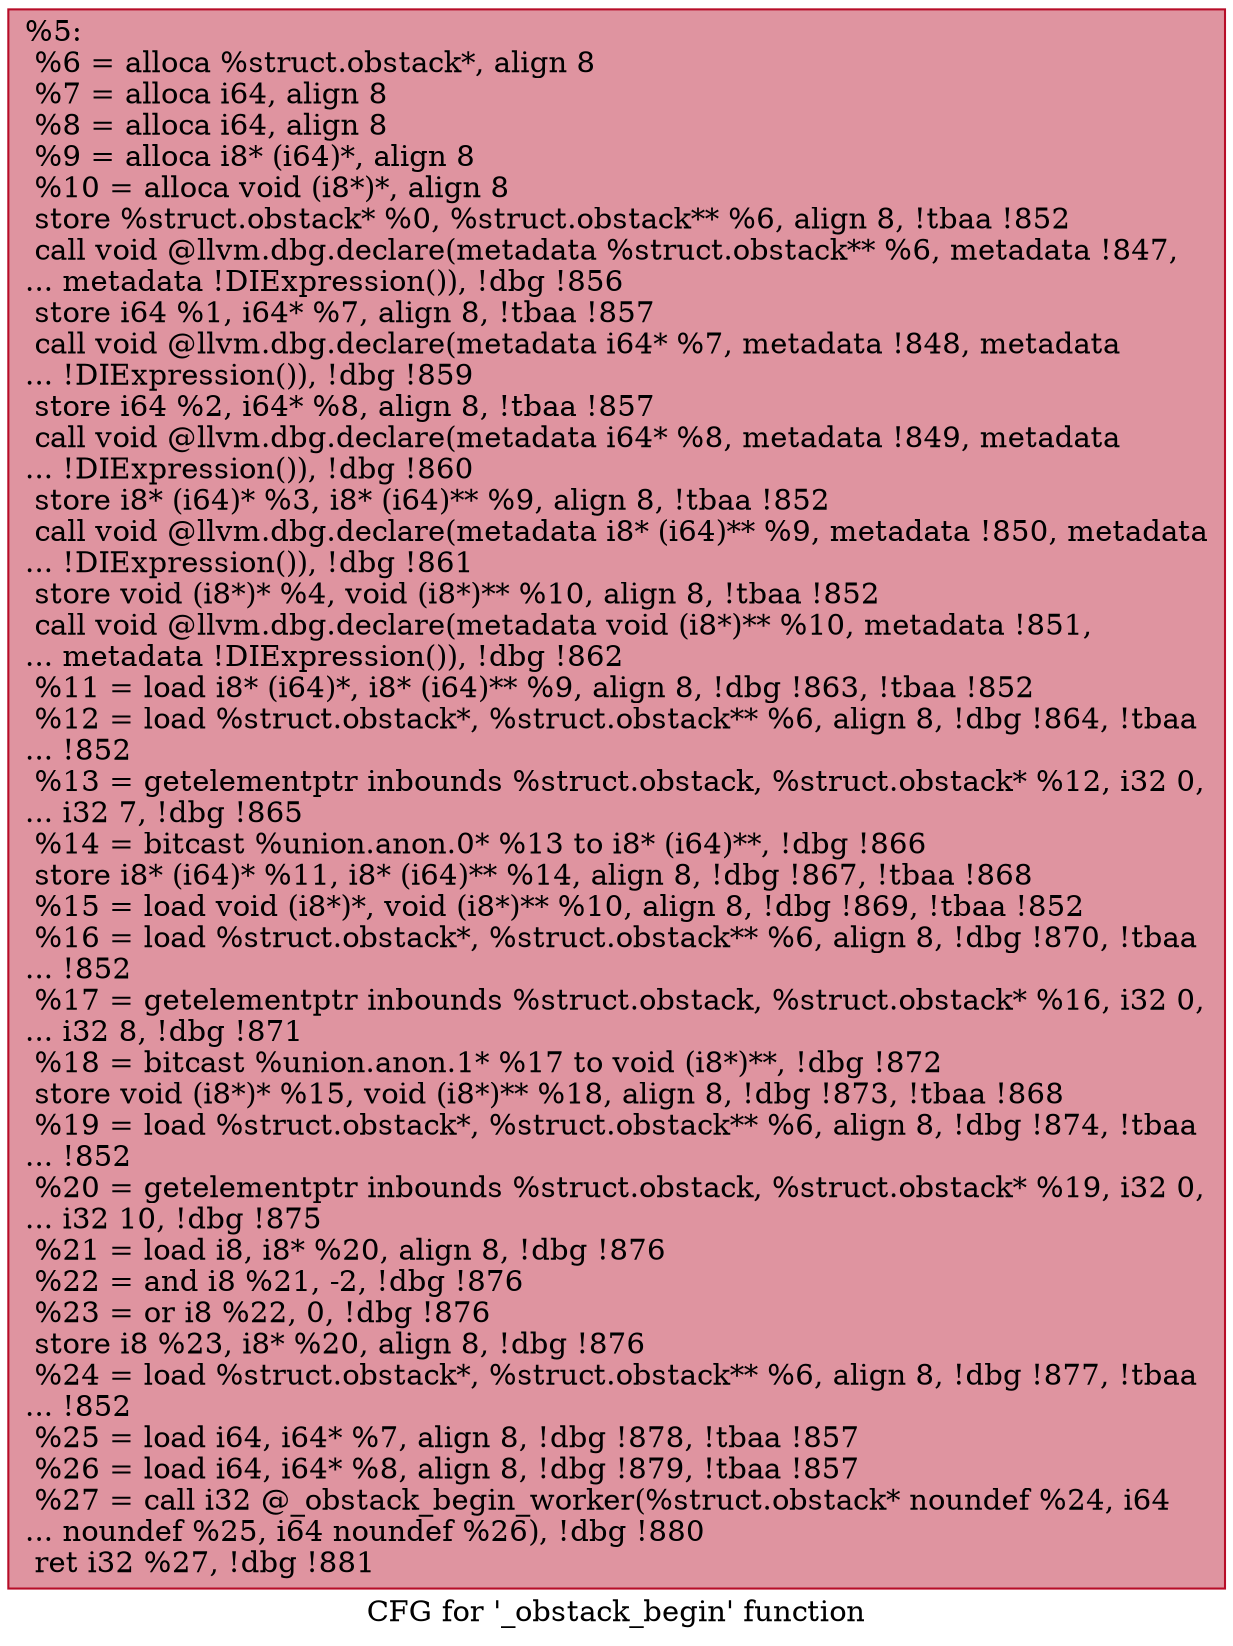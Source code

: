 digraph "CFG for '_obstack_begin' function" {
	label="CFG for '_obstack_begin' function";

	Node0x23c09e0 [shape=record,color="#b70d28ff", style=filled, fillcolor="#b70d2870",label="{%5:\l  %6 = alloca %struct.obstack*, align 8\l  %7 = alloca i64, align 8\l  %8 = alloca i64, align 8\l  %9 = alloca i8* (i64)*, align 8\l  %10 = alloca void (i8*)*, align 8\l  store %struct.obstack* %0, %struct.obstack** %6, align 8, !tbaa !852\l  call void @llvm.dbg.declare(metadata %struct.obstack** %6, metadata !847,\l... metadata !DIExpression()), !dbg !856\l  store i64 %1, i64* %7, align 8, !tbaa !857\l  call void @llvm.dbg.declare(metadata i64* %7, metadata !848, metadata\l... !DIExpression()), !dbg !859\l  store i64 %2, i64* %8, align 8, !tbaa !857\l  call void @llvm.dbg.declare(metadata i64* %8, metadata !849, metadata\l... !DIExpression()), !dbg !860\l  store i8* (i64)* %3, i8* (i64)** %9, align 8, !tbaa !852\l  call void @llvm.dbg.declare(metadata i8* (i64)** %9, metadata !850, metadata\l... !DIExpression()), !dbg !861\l  store void (i8*)* %4, void (i8*)** %10, align 8, !tbaa !852\l  call void @llvm.dbg.declare(metadata void (i8*)** %10, metadata !851,\l... metadata !DIExpression()), !dbg !862\l  %11 = load i8* (i64)*, i8* (i64)** %9, align 8, !dbg !863, !tbaa !852\l  %12 = load %struct.obstack*, %struct.obstack** %6, align 8, !dbg !864, !tbaa\l... !852\l  %13 = getelementptr inbounds %struct.obstack, %struct.obstack* %12, i32 0,\l... i32 7, !dbg !865\l  %14 = bitcast %union.anon.0* %13 to i8* (i64)**, !dbg !866\l  store i8* (i64)* %11, i8* (i64)** %14, align 8, !dbg !867, !tbaa !868\l  %15 = load void (i8*)*, void (i8*)** %10, align 8, !dbg !869, !tbaa !852\l  %16 = load %struct.obstack*, %struct.obstack** %6, align 8, !dbg !870, !tbaa\l... !852\l  %17 = getelementptr inbounds %struct.obstack, %struct.obstack* %16, i32 0,\l... i32 8, !dbg !871\l  %18 = bitcast %union.anon.1* %17 to void (i8*)**, !dbg !872\l  store void (i8*)* %15, void (i8*)** %18, align 8, !dbg !873, !tbaa !868\l  %19 = load %struct.obstack*, %struct.obstack** %6, align 8, !dbg !874, !tbaa\l... !852\l  %20 = getelementptr inbounds %struct.obstack, %struct.obstack* %19, i32 0,\l... i32 10, !dbg !875\l  %21 = load i8, i8* %20, align 8, !dbg !876\l  %22 = and i8 %21, -2, !dbg !876\l  %23 = or i8 %22, 0, !dbg !876\l  store i8 %23, i8* %20, align 8, !dbg !876\l  %24 = load %struct.obstack*, %struct.obstack** %6, align 8, !dbg !877, !tbaa\l... !852\l  %25 = load i64, i64* %7, align 8, !dbg !878, !tbaa !857\l  %26 = load i64, i64* %8, align 8, !dbg !879, !tbaa !857\l  %27 = call i32 @_obstack_begin_worker(%struct.obstack* noundef %24, i64\l... noundef %25, i64 noundef %26), !dbg !880\l  ret i32 %27, !dbg !881\l}"];
}

